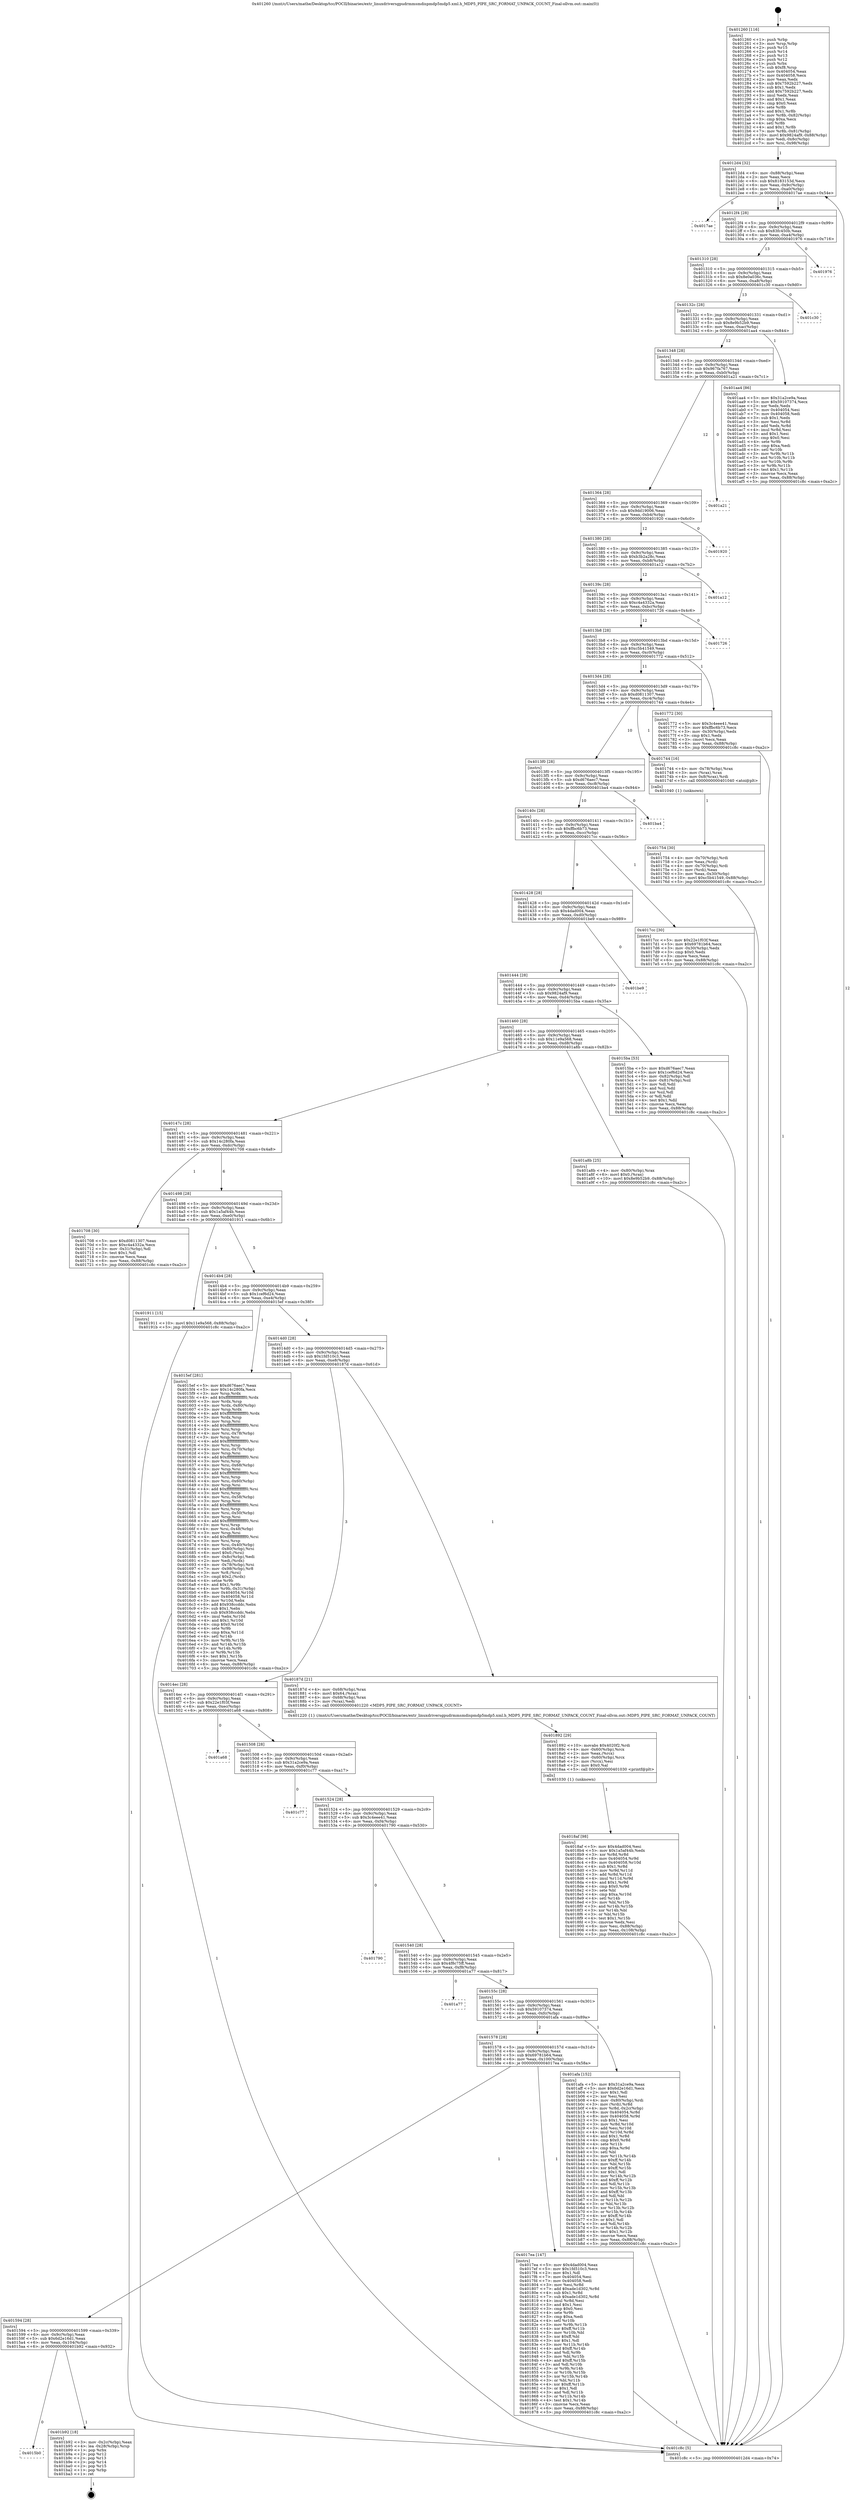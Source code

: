 digraph "0x401260" {
  label = "0x401260 (/mnt/c/Users/mathe/Desktop/tcc/POCII/binaries/extr_linuxdriversgpudrmmsmdispmdp5mdp5.xml.h_MDP5_PIPE_SRC_FORMAT_UNPACK_COUNT_Final-ollvm.out::main(0))"
  labelloc = "t"
  node[shape=record]

  Entry [label="",width=0.3,height=0.3,shape=circle,fillcolor=black,style=filled]
  "0x4012d4" [label="{
     0x4012d4 [32]\l
     | [instrs]\l
     &nbsp;&nbsp;0x4012d4 \<+6\>: mov -0x88(%rbp),%eax\l
     &nbsp;&nbsp;0x4012da \<+2\>: mov %eax,%ecx\l
     &nbsp;&nbsp;0x4012dc \<+6\>: sub $0x8183153d,%ecx\l
     &nbsp;&nbsp;0x4012e2 \<+6\>: mov %eax,-0x9c(%rbp)\l
     &nbsp;&nbsp;0x4012e8 \<+6\>: mov %ecx,-0xa0(%rbp)\l
     &nbsp;&nbsp;0x4012ee \<+6\>: je 00000000004017ae \<main+0x54e\>\l
  }"]
  "0x4017ae" [label="{
     0x4017ae\l
  }", style=dashed]
  "0x4012f4" [label="{
     0x4012f4 [28]\l
     | [instrs]\l
     &nbsp;&nbsp;0x4012f4 \<+5\>: jmp 00000000004012f9 \<main+0x99\>\l
     &nbsp;&nbsp;0x4012f9 \<+6\>: mov -0x9c(%rbp),%eax\l
     &nbsp;&nbsp;0x4012ff \<+5\>: sub $0x83fc450b,%eax\l
     &nbsp;&nbsp;0x401304 \<+6\>: mov %eax,-0xa4(%rbp)\l
     &nbsp;&nbsp;0x40130a \<+6\>: je 0000000000401976 \<main+0x716\>\l
  }"]
  Exit [label="",width=0.3,height=0.3,shape=circle,fillcolor=black,style=filled,peripheries=2]
  "0x401976" [label="{
     0x401976\l
  }", style=dashed]
  "0x401310" [label="{
     0x401310 [28]\l
     | [instrs]\l
     &nbsp;&nbsp;0x401310 \<+5\>: jmp 0000000000401315 \<main+0xb5\>\l
     &nbsp;&nbsp;0x401315 \<+6\>: mov -0x9c(%rbp),%eax\l
     &nbsp;&nbsp;0x40131b \<+5\>: sub $0x8e0a036c,%eax\l
     &nbsp;&nbsp;0x401320 \<+6\>: mov %eax,-0xa8(%rbp)\l
     &nbsp;&nbsp;0x401326 \<+6\>: je 0000000000401c30 \<main+0x9d0\>\l
  }"]
  "0x4015b0" [label="{
     0x4015b0\l
  }", style=dashed]
  "0x401c30" [label="{
     0x401c30\l
  }", style=dashed]
  "0x40132c" [label="{
     0x40132c [28]\l
     | [instrs]\l
     &nbsp;&nbsp;0x40132c \<+5\>: jmp 0000000000401331 \<main+0xd1\>\l
     &nbsp;&nbsp;0x401331 \<+6\>: mov -0x9c(%rbp),%eax\l
     &nbsp;&nbsp;0x401337 \<+5\>: sub $0x8e9b52b9,%eax\l
     &nbsp;&nbsp;0x40133c \<+6\>: mov %eax,-0xac(%rbp)\l
     &nbsp;&nbsp;0x401342 \<+6\>: je 0000000000401aa4 \<main+0x844\>\l
  }"]
  "0x401b92" [label="{
     0x401b92 [18]\l
     | [instrs]\l
     &nbsp;&nbsp;0x401b92 \<+3\>: mov -0x2c(%rbp),%eax\l
     &nbsp;&nbsp;0x401b95 \<+4\>: lea -0x28(%rbp),%rsp\l
     &nbsp;&nbsp;0x401b99 \<+1\>: pop %rbx\l
     &nbsp;&nbsp;0x401b9a \<+2\>: pop %r12\l
     &nbsp;&nbsp;0x401b9c \<+2\>: pop %r13\l
     &nbsp;&nbsp;0x401b9e \<+2\>: pop %r14\l
     &nbsp;&nbsp;0x401ba0 \<+2\>: pop %r15\l
     &nbsp;&nbsp;0x401ba2 \<+1\>: pop %rbp\l
     &nbsp;&nbsp;0x401ba3 \<+1\>: ret\l
  }"]
  "0x401aa4" [label="{
     0x401aa4 [86]\l
     | [instrs]\l
     &nbsp;&nbsp;0x401aa4 \<+5\>: mov $0x31a2ce9a,%eax\l
     &nbsp;&nbsp;0x401aa9 \<+5\>: mov $0x59107374,%ecx\l
     &nbsp;&nbsp;0x401aae \<+2\>: xor %edx,%edx\l
     &nbsp;&nbsp;0x401ab0 \<+7\>: mov 0x404054,%esi\l
     &nbsp;&nbsp;0x401ab7 \<+7\>: mov 0x404058,%edi\l
     &nbsp;&nbsp;0x401abe \<+3\>: sub $0x1,%edx\l
     &nbsp;&nbsp;0x401ac1 \<+3\>: mov %esi,%r8d\l
     &nbsp;&nbsp;0x401ac4 \<+3\>: add %edx,%r8d\l
     &nbsp;&nbsp;0x401ac7 \<+4\>: imul %r8d,%esi\l
     &nbsp;&nbsp;0x401acb \<+3\>: and $0x1,%esi\l
     &nbsp;&nbsp;0x401ace \<+3\>: cmp $0x0,%esi\l
     &nbsp;&nbsp;0x401ad1 \<+4\>: sete %r9b\l
     &nbsp;&nbsp;0x401ad5 \<+3\>: cmp $0xa,%edi\l
     &nbsp;&nbsp;0x401ad8 \<+4\>: setl %r10b\l
     &nbsp;&nbsp;0x401adc \<+3\>: mov %r9b,%r11b\l
     &nbsp;&nbsp;0x401adf \<+3\>: and %r10b,%r11b\l
     &nbsp;&nbsp;0x401ae2 \<+3\>: xor %r10b,%r9b\l
     &nbsp;&nbsp;0x401ae5 \<+3\>: or %r9b,%r11b\l
     &nbsp;&nbsp;0x401ae8 \<+4\>: test $0x1,%r11b\l
     &nbsp;&nbsp;0x401aec \<+3\>: cmovne %ecx,%eax\l
     &nbsp;&nbsp;0x401aef \<+6\>: mov %eax,-0x88(%rbp)\l
     &nbsp;&nbsp;0x401af5 \<+5\>: jmp 0000000000401c8c \<main+0xa2c\>\l
  }"]
  "0x401348" [label="{
     0x401348 [28]\l
     | [instrs]\l
     &nbsp;&nbsp;0x401348 \<+5\>: jmp 000000000040134d \<main+0xed\>\l
     &nbsp;&nbsp;0x40134d \<+6\>: mov -0x9c(%rbp),%eax\l
     &nbsp;&nbsp;0x401353 \<+5\>: sub $0x967fa767,%eax\l
     &nbsp;&nbsp;0x401358 \<+6\>: mov %eax,-0xb0(%rbp)\l
     &nbsp;&nbsp;0x40135e \<+6\>: je 0000000000401a21 \<main+0x7c1\>\l
  }"]
  "0x4018af" [label="{
     0x4018af [98]\l
     | [instrs]\l
     &nbsp;&nbsp;0x4018af \<+5\>: mov $0x4dad004,%esi\l
     &nbsp;&nbsp;0x4018b4 \<+5\>: mov $0x1a5af44b,%edx\l
     &nbsp;&nbsp;0x4018b9 \<+3\>: xor %r8d,%r8d\l
     &nbsp;&nbsp;0x4018bc \<+8\>: mov 0x404054,%r9d\l
     &nbsp;&nbsp;0x4018c4 \<+8\>: mov 0x404058,%r10d\l
     &nbsp;&nbsp;0x4018cc \<+4\>: sub $0x1,%r8d\l
     &nbsp;&nbsp;0x4018d0 \<+3\>: mov %r9d,%r11d\l
     &nbsp;&nbsp;0x4018d3 \<+3\>: add %r8d,%r11d\l
     &nbsp;&nbsp;0x4018d6 \<+4\>: imul %r11d,%r9d\l
     &nbsp;&nbsp;0x4018da \<+4\>: and $0x1,%r9d\l
     &nbsp;&nbsp;0x4018de \<+4\>: cmp $0x0,%r9d\l
     &nbsp;&nbsp;0x4018e2 \<+3\>: sete %bl\l
     &nbsp;&nbsp;0x4018e5 \<+4\>: cmp $0xa,%r10d\l
     &nbsp;&nbsp;0x4018e9 \<+4\>: setl %r14b\l
     &nbsp;&nbsp;0x4018ed \<+3\>: mov %bl,%r15b\l
     &nbsp;&nbsp;0x4018f0 \<+3\>: and %r14b,%r15b\l
     &nbsp;&nbsp;0x4018f3 \<+3\>: xor %r14b,%bl\l
     &nbsp;&nbsp;0x4018f6 \<+3\>: or %bl,%r15b\l
     &nbsp;&nbsp;0x4018f9 \<+4\>: test $0x1,%r15b\l
     &nbsp;&nbsp;0x4018fd \<+3\>: cmovne %edx,%esi\l
     &nbsp;&nbsp;0x401900 \<+6\>: mov %esi,-0x88(%rbp)\l
     &nbsp;&nbsp;0x401906 \<+6\>: mov %eax,-0x108(%rbp)\l
     &nbsp;&nbsp;0x40190c \<+5\>: jmp 0000000000401c8c \<main+0xa2c\>\l
  }"]
  "0x401a21" [label="{
     0x401a21\l
  }", style=dashed]
  "0x401364" [label="{
     0x401364 [28]\l
     | [instrs]\l
     &nbsp;&nbsp;0x401364 \<+5\>: jmp 0000000000401369 \<main+0x109\>\l
     &nbsp;&nbsp;0x401369 \<+6\>: mov -0x9c(%rbp),%eax\l
     &nbsp;&nbsp;0x40136f \<+5\>: sub $0x9dd19006,%eax\l
     &nbsp;&nbsp;0x401374 \<+6\>: mov %eax,-0xb4(%rbp)\l
     &nbsp;&nbsp;0x40137a \<+6\>: je 0000000000401920 \<main+0x6c0\>\l
  }"]
  "0x401892" [label="{
     0x401892 [29]\l
     | [instrs]\l
     &nbsp;&nbsp;0x401892 \<+10\>: movabs $0x4020f2,%rdi\l
     &nbsp;&nbsp;0x40189c \<+4\>: mov -0x60(%rbp),%rcx\l
     &nbsp;&nbsp;0x4018a0 \<+2\>: mov %eax,(%rcx)\l
     &nbsp;&nbsp;0x4018a2 \<+4\>: mov -0x60(%rbp),%rcx\l
     &nbsp;&nbsp;0x4018a6 \<+2\>: mov (%rcx),%esi\l
     &nbsp;&nbsp;0x4018a8 \<+2\>: mov $0x0,%al\l
     &nbsp;&nbsp;0x4018aa \<+5\>: call 0000000000401030 \<printf@plt\>\l
     | [calls]\l
     &nbsp;&nbsp;0x401030 \{1\} (unknown)\l
  }"]
  "0x401920" [label="{
     0x401920\l
  }", style=dashed]
  "0x401380" [label="{
     0x401380 [28]\l
     | [instrs]\l
     &nbsp;&nbsp;0x401380 \<+5\>: jmp 0000000000401385 \<main+0x125\>\l
     &nbsp;&nbsp;0x401385 \<+6\>: mov -0x9c(%rbp),%eax\l
     &nbsp;&nbsp;0x40138b \<+5\>: sub $0xb3b2a28c,%eax\l
     &nbsp;&nbsp;0x401390 \<+6\>: mov %eax,-0xb8(%rbp)\l
     &nbsp;&nbsp;0x401396 \<+6\>: je 0000000000401a12 \<main+0x7b2\>\l
  }"]
  "0x401594" [label="{
     0x401594 [28]\l
     | [instrs]\l
     &nbsp;&nbsp;0x401594 \<+5\>: jmp 0000000000401599 \<main+0x339\>\l
     &nbsp;&nbsp;0x401599 \<+6\>: mov -0x9c(%rbp),%eax\l
     &nbsp;&nbsp;0x40159f \<+5\>: sub $0x6d2e16d1,%eax\l
     &nbsp;&nbsp;0x4015a4 \<+6\>: mov %eax,-0x104(%rbp)\l
     &nbsp;&nbsp;0x4015aa \<+6\>: je 0000000000401b92 \<main+0x932\>\l
  }"]
  "0x401a12" [label="{
     0x401a12\l
  }", style=dashed]
  "0x40139c" [label="{
     0x40139c [28]\l
     | [instrs]\l
     &nbsp;&nbsp;0x40139c \<+5\>: jmp 00000000004013a1 \<main+0x141\>\l
     &nbsp;&nbsp;0x4013a1 \<+6\>: mov -0x9c(%rbp),%eax\l
     &nbsp;&nbsp;0x4013a7 \<+5\>: sub $0xc4a4332a,%eax\l
     &nbsp;&nbsp;0x4013ac \<+6\>: mov %eax,-0xbc(%rbp)\l
     &nbsp;&nbsp;0x4013b2 \<+6\>: je 0000000000401726 \<main+0x4c6\>\l
  }"]
  "0x4017ea" [label="{
     0x4017ea [147]\l
     | [instrs]\l
     &nbsp;&nbsp;0x4017ea \<+5\>: mov $0x4dad004,%eax\l
     &nbsp;&nbsp;0x4017ef \<+5\>: mov $0x1fd510c3,%ecx\l
     &nbsp;&nbsp;0x4017f4 \<+2\>: mov $0x1,%dl\l
     &nbsp;&nbsp;0x4017f6 \<+7\>: mov 0x404054,%esi\l
     &nbsp;&nbsp;0x4017fd \<+7\>: mov 0x404058,%edi\l
     &nbsp;&nbsp;0x401804 \<+3\>: mov %esi,%r8d\l
     &nbsp;&nbsp;0x401807 \<+7\>: add $0xade1d302,%r8d\l
     &nbsp;&nbsp;0x40180e \<+4\>: sub $0x1,%r8d\l
     &nbsp;&nbsp;0x401812 \<+7\>: sub $0xade1d302,%r8d\l
     &nbsp;&nbsp;0x401819 \<+4\>: imul %r8d,%esi\l
     &nbsp;&nbsp;0x40181d \<+3\>: and $0x1,%esi\l
     &nbsp;&nbsp;0x401820 \<+3\>: cmp $0x0,%esi\l
     &nbsp;&nbsp;0x401823 \<+4\>: sete %r9b\l
     &nbsp;&nbsp;0x401827 \<+3\>: cmp $0xa,%edi\l
     &nbsp;&nbsp;0x40182a \<+4\>: setl %r10b\l
     &nbsp;&nbsp;0x40182e \<+3\>: mov %r9b,%r11b\l
     &nbsp;&nbsp;0x401831 \<+4\>: xor $0xff,%r11b\l
     &nbsp;&nbsp;0x401835 \<+3\>: mov %r10b,%bl\l
     &nbsp;&nbsp;0x401838 \<+3\>: xor $0xff,%bl\l
     &nbsp;&nbsp;0x40183b \<+3\>: xor $0x1,%dl\l
     &nbsp;&nbsp;0x40183e \<+3\>: mov %r11b,%r14b\l
     &nbsp;&nbsp;0x401841 \<+4\>: and $0xff,%r14b\l
     &nbsp;&nbsp;0x401845 \<+3\>: and %dl,%r9b\l
     &nbsp;&nbsp;0x401848 \<+3\>: mov %bl,%r15b\l
     &nbsp;&nbsp;0x40184b \<+4\>: and $0xff,%r15b\l
     &nbsp;&nbsp;0x40184f \<+3\>: and %dl,%r10b\l
     &nbsp;&nbsp;0x401852 \<+3\>: or %r9b,%r14b\l
     &nbsp;&nbsp;0x401855 \<+3\>: or %r10b,%r15b\l
     &nbsp;&nbsp;0x401858 \<+3\>: xor %r15b,%r14b\l
     &nbsp;&nbsp;0x40185b \<+3\>: or %bl,%r11b\l
     &nbsp;&nbsp;0x40185e \<+4\>: xor $0xff,%r11b\l
     &nbsp;&nbsp;0x401862 \<+3\>: or $0x1,%dl\l
     &nbsp;&nbsp;0x401865 \<+3\>: and %dl,%r11b\l
     &nbsp;&nbsp;0x401868 \<+3\>: or %r11b,%r14b\l
     &nbsp;&nbsp;0x40186b \<+4\>: test $0x1,%r14b\l
     &nbsp;&nbsp;0x40186f \<+3\>: cmovne %ecx,%eax\l
     &nbsp;&nbsp;0x401872 \<+6\>: mov %eax,-0x88(%rbp)\l
     &nbsp;&nbsp;0x401878 \<+5\>: jmp 0000000000401c8c \<main+0xa2c\>\l
  }"]
  "0x401726" [label="{
     0x401726\l
  }", style=dashed]
  "0x4013b8" [label="{
     0x4013b8 [28]\l
     | [instrs]\l
     &nbsp;&nbsp;0x4013b8 \<+5\>: jmp 00000000004013bd \<main+0x15d\>\l
     &nbsp;&nbsp;0x4013bd \<+6\>: mov -0x9c(%rbp),%eax\l
     &nbsp;&nbsp;0x4013c3 \<+5\>: sub $0xc5b41549,%eax\l
     &nbsp;&nbsp;0x4013c8 \<+6\>: mov %eax,-0xc0(%rbp)\l
     &nbsp;&nbsp;0x4013ce \<+6\>: je 0000000000401772 \<main+0x512\>\l
  }"]
  "0x401578" [label="{
     0x401578 [28]\l
     | [instrs]\l
     &nbsp;&nbsp;0x401578 \<+5\>: jmp 000000000040157d \<main+0x31d\>\l
     &nbsp;&nbsp;0x40157d \<+6\>: mov -0x9c(%rbp),%eax\l
     &nbsp;&nbsp;0x401583 \<+5\>: sub $0x69781b64,%eax\l
     &nbsp;&nbsp;0x401588 \<+6\>: mov %eax,-0x100(%rbp)\l
     &nbsp;&nbsp;0x40158e \<+6\>: je 00000000004017ea \<main+0x58a\>\l
  }"]
  "0x401772" [label="{
     0x401772 [30]\l
     | [instrs]\l
     &nbsp;&nbsp;0x401772 \<+5\>: mov $0x3c4eee41,%eax\l
     &nbsp;&nbsp;0x401777 \<+5\>: mov $0xffbc6b73,%ecx\l
     &nbsp;&nbsp;0x40177c \<+3\>: mov -0x30(%rbp),%edx\l
     &nbsp;&nbsp;0x40177f \<+3\>: cmp $0x1,%edx\l
     &nbsp;&nbsp;0x401782 \<+3\>: cmovl %ecx,%eax\l
     &nbsp;&nbsp;0x401785 \<+6\>: mov %eax,-0x88(%rbp)\l
     &nbsp;&nbsp;0x40178b \<+5\>: jmp 0000000000401c8c \<main+0xa2c\>\l
  }"]
  "0x4013d4" [label="{
     0x4013d4 [28]\l
     | [instrs]\l
     &nbsp;&nbsp;0x4013d4 \<+5\>: jmp 00000000004013d9 \<main+0x179\>\l
     &nbsp;&nbsp;0x4013d9 \<+6\>: mov -0x9c(%rbp),%eax\l
     &nbsp;&nbsp;0x4013df \<+5\>: sub $0xd0811307,%eax\l
     &nbsp;&nbsp;0x4013e4 \<+6\>: mov %eax,-0xc4(%rbp)\l
     &nbsp;&nbsp;0x4013ea \<+6\>: je 0000000000401744 \<main+0x4e4\>\l
  }"]
  "0x401afa" [label="{
     0x401afa [152]\l
     | [instrs]\l
     &nbsp;&nbsp;0x401afa \<+5\>: mov $0x31a2ce9a,%eax\l
     &nbsp;&nbsp;0x401aff \<+5\>: mov $0x6d2e16d1,%ecx\l
     &nbsp;&nbsp;0x401b04 \<+2\>: mov $0x1,%dl\l
     &nbsp;&nbsp;0x401b06 \<+2\>: xor %esi,%esi\l
     &nbsp;&nbsp;0x401b08 \<+4\>: mov -0x80(%rbp),%rdi\l
     &nbsp;&nbsp;0x401b0c \<+3\>: mov (%rdi),%r8d\l
     &nbsp;&nbsp;0x401b0f \<+4\>: mov %r8d,-0x2c(%rbp)\l
     &nbsp;&nbsp;0x401b13 \<+8\>: mov 0x404054,%r8d\l
     &nbsp;&nbsp;0x401b1b \<+8\>: mov 0x404058,%r9d\l
     &nbsp;&nbsp;0x401b23 \<+3\>: sub $0x1,%esi\l
     &nbsp;&nbsp;0x401b26 \<+3\>: mov %r8d,%r10d\l
     &nbsp;&nbsp;0x401b29 \<+3\>: add %esi,%r10d\l
     &nbsp;&nbsp;0x401b2c \<+4\>: imul %r10d,%r8d\l
     &nbsp;&nbsp;0x401b30 \<+4\>: and $0x1,%r8d\l
     &nbsp;&nbsp;0x401b34 \<+4\>: cmp $0x0,%r8d\l
     &nbsp;&nbsp;0x401b38 \<+4\>: sete %r11b\l
     &nbsp;&nbsp;0x401b3c \<+4\>: cmp $0xa,%r9d\l
     &nbsp;&nbsp;0x401b40 \<+3\>: setl %bl\l
     &nbsp;&nbsp;0x401b43 \<+3\>: mov %r11b,%r14b\l
     &nbsp;&nbsp;0x401b46 \<+4\>: xor $0xff,%r14b\l
     &nbsp;&nbsp;0x401b4a \<+3\>: mov %bl,%r15b\l
     &nbsp;&nbsp;0x401b4d \<+4\>: xor $0xff,%r15b\l
     &nbsp;&nbsp;0x401b51 \<+3\>: xor $0x1,%dl\l
     &nbsp;&nbsp;0x401b54 \<+3\>: mov %r14b,%r12b\l
     &nbsp;&nbsp;0x401b57 \<+4\>: and $0xff,%r12b\l
     &nbsp;&nbsp;0x401b5b \<+3\>: and %dl,%r11b\l
     &nbsp;&nbsp;0x401b5e \<+3\>: mov %r15b,%r13b\l
     &nbsp;&nbsp;0x401b61 \<+4\>: and $0xff,%r13b\l
     &nbsp;&nbsp;0x401b65 \<+2\>: and %dl,%bl\l
     &nbsp;&nbsp;0x401b67 \<+3\>: or %r11b,%r12b\l
     &nbsp;&nbsp;0x401b6a \<+3\>: or %bl,%r13b\l
     &nbsp;&nbsp;0x401b6d \<+3\>: xor %r13b,%r12b\l
     &nbsp;&nbsp;0x401b70 \<+3\>: or %r15b,%r14b\l
     &nbsp;&nbsp;0x401b73 \<+4\>: xor $0xff,%r14b\l
     &nbsp;&nbsp;0x401b77 \<+3\>: or $0x1,%dl\l
     &nbsp;&nbsp;0x401b7a \<+3\>: and %dl,%r14b\l
     &nbsp;&nbsp;0x401b7d \<+3\>: or %r14b,%r12b\l
     &nbsp;&nbsp;0x401b80 \<+4\>: test $0x1,%r12b\l
     &nbsp;&nbsp;0x401b84 \<+3\>: cmovne %ecx,%eax\l
     &nbsp;&nbsp;0x401b87 \<+6\>: mov %eax,-0x88(%rbp)\l
     &nbsp;&nbsp;0x401b8d \<+5\>: jmp 0000000000401c8c \<main+0xa2c\>\l
  }"]
  "0x401744" [label="{
     0x401744 [16]\l
     | [instrs]\l
     &nbsp;&nbsp;0x401744 \<+4\>: mov -0x78(%rbp),%rax\l
     &nbsp;&nbsp;0x401748 \<+3\>: mov (%rax),%rax\l
     &nbsp;&nbsp;0x40174b \<+4\>: mov 0x8(%rax),%rdi\l
     &nbsp;&nbsp;0x40174f \<+5\>: call 0000000000401040 \<atoi@plt\>\l
     | [calls]\l
     &nbsp;&nbsp;0x401040 \{1\} (unknown)\l
  }"]
  "0x4013f0" [label="{
     0x4013f0 [28]\l
     | [instrs]\l
     &nbsp;&nbsp;0x4013f0 \<+5\>: jmp 00000000004013f5 \<main+0x195\>\l
     &nbsp;&nbsp;0x4013f5 \<+6\>: mov -0x9c(%rbp),%eax\l
     &nbsp;&nbsp;0x4013fb \<+5\>: sub $0xd676aec7,%eax\l
     &nbsp;&nbsp;0x401400 \<+6\>: mov %eax,-0xc8(%rbp)\l
     &nbsp;&nbsp;0x401406 \<+6\>: je 0000000000401ba4 \<main+0x944\>\l
  }"]
  "0x40155c" [label="{
     0x40155c [28]\l
     | [instrs]\l
     &nbsp;&nbsp;0x40155c \<+5\>: jmp 0000000000401561 \<main+0x301\>\l
     &nbsp;&nbsp;0x401561 \<+6\>: mov -0x9c(%rbp),%eax\l
     &nbsp;&nbsp;0x401567 \<+5\>: sub $0x59107374,%eax\l
     &nbsp;&nbsp;0x40156c \<+6\>: mov %eax,-0xfc(%rbp)\l
     &nbsp;&nbsp;0x401572 \<+6\>: je 0000000000401afa \<main+0x89a\>\l
  }"]
  "0x401ba4" [label="{
     0x401ba4\l
  }", style=dashed]
  "0x40140c" [label="{
     0x40140c [28]\l
     | [instrs]\l
     &nbsp;&nbsp;0x40140c \<+5\>: jmp 0000000000401411 \<main+0x1b1\>\l
     &nbsp;&nbsp;0x401411 \<+6\>: mov -0x9c(%rbp),%eax\l
     &nbsp;&nbsp;0x401417 \<+5\>: sub $0xffbc6b73,%eax\l
     &nbsp;&nbsp;0x40141c \<+6\>: mov %eax,-0xcc(%rbp)\l
     &nbsp;&nbsp;0x401422 \<+6\>: je 00000000004017cc \<main+0x56c\>\l
  }"]
  "0x401a77" [label="{
     0x401a77\l
  }", style=dashed]
  "0x4017cc" [label="{
     0x4017cc [30]\l
     | [instrs]\l
     &nbsp;&nbsp;0x4017cc \<+5\>: mov $0x22e1f03f,%eax\l
     &nbsp;&nbsp;0x4017d1 \<+5\>: mov $0x69781b64,%ecx\l
     &nbsp;&nbsp;0x4017d6 \<+3\>: mov -0x30(%rbp),%edx\l
     &nbsp;&nbsp;0x4017d9 \<+3\>: cmp $0x0,%edx\l
     &nbsp;&nbsp;0x4017dc \<+3\>: cmove %ecx,%eax\l
     &nbsp;&nbsp;0x4017df \<+6\>: mov %eax,-0x88(%rbp)\l
     &nbsp;&nbsp;0x4017e5 \<+5\>: jmp 0000000000401c8c \<main+0xa2c\>\l
  }"]
  "0x401428" [label="{
     0x401428 [28]\l
     | [instrs]\l
     &nbsp;&nbsp;0x401428 \<+5\>: jmp 000000000040142d \<main+0x1cd\>\l
     &nbsp;&nbsp;0x40142d \<+6\>: mov -0x9c(%rbp),%eax\l
     &nbsp;&nbsp;0x401433 \<+5\>: sub $0x4dad004,%eax\l
     &nbsp;&nbsp;0x401438 \<+6\>: mov %eax,-0xd0(%rbp)\l
     &nbsp;&nbsp;0x40143e \<+6\>: je 0000000000401be9 \<main+0x989\>\l
  }"]
  "0x401540" [label="{
     0x401540 [28]\l
     | [instrs]\l
     &nbsp;&nbsp;0x401540 \<+5\>: jmp 0000000000401545 \<main+0x2e5\>\l
     &nbsp;&nbsp;0x401545 \<+6\>: mov -0x9c(%rbp),%eax\l
     &nbsp;&nbsp;0x40154b \<+5\>: sub $0x4f8c75ff,%eax\l
     &nbsp;&nbsp;0x401550 \<+6\>: mov %eax,-0xf8(%rbp)\l
     &nbsp;&nbsp;0x401556 \<+6\>: je 0000000000401a77 \<main+0x817\>\l
  }"]
  "0x401be9" [label="{
     0x401be9\l
  }", style=dashed]
  "0x401444" [label="{
     0x401444 [28]\l
     | [instrs]\l
     &nbsp;&nbsp;0x401444 \<+5\>: jmp 0000000000401449 \<main+0x1e9\>\l
     &nbsp;&nbsp;0x401449 \<+6\>: mov -0x9c(%rbp),%eax\l
     &nbsp;&nbsp;0x40144f \<+5\>: sub $0x9824af9,%eax\l
     &nbsp;&nbsp;0x401454 \<+6\>: mov %eax,-0xd4(%rbp)\l
     &nbsp;&nbsp;0x40145a \<+6\>: je 00000000004015ba \<main+0x35a\>\l
  }"]
  "0x401790" [label="{
     0x401790\l
  }", style=dashed]
  "0x4015ba" [label="{
     0x4015ba [53]\l
     | [instrs]\l
     &nbsp;&nbsp;0x4015ba \<+5\>: mov $0xd676aec7,%eax\l
     &nbsp;&nbsp;0x4015bf \<+5\>: mov $0x1cef6d24,%ecx\l
     &nbsp;&nbsp;0x4015c4 \<+6\>: mov -0x82(%rbp),%dl\l
     &nbsp;&nbsp;0x4015ca \<+7\>: mov -0x81(%rbp),%sil\l
     &nbsp;&nbsp;0x4015d1 \<+3\>: mov %dl,%dil\l
     &nbsp;&nbsp;0x4015d4 \<+3\>: and %sil,%dil\l
     &nbsp;&nbsp;0x4015d7 \<+3\>: xor %sil,%dl\l
     &nbsp;&nbsp;0x4015da \<+3\>: or %dl,%dil\l
     &nbsp;&nbsp;0x4015dd \<+4\>: test $0x1,%dil\l
     &nbsp;&nbsp;0x4015e1 \<+3\>: cmovne %ecx,%eax\l
     &nbsp;&nbsp;0x4015e4 \<+6\>: mov %eax,-0x88(%rbp)\l
     &nbsp;&nbsp;0x4015ea \<+5\>: jmp 0000000000401c8c \<main+0xa2c\>\l
  }"]
  "0x401460" [label="{
     0x401460 [28]\l
     | [instrs]\l
     &nbsp;&nbsp;0x401460 \<+5\>: jmp 0000000000401465 \<main+0x205\>\l
     &nbsp;&nbsp;0x401465 \<+6\>: mov -0x9c(%rbp),%eax\l
     &nbsp;&nbsp;0x40146b \<+5\>: sub $0x11e9a568,%eax\l
     &nbsp;&nbsp;0x401470 \<+6\>: mov %eax,-0xd8(%rbp)\l
     &nbsp;&nbsp;0x401476 \<+6\>: je 0000000000401a8b \<main+0x82b\>\l
  }"]
  "0x401c8c" [label="{
     0x401c8c [5]\l
     | [instrs]\l
     &nbsp;&nbsp;0x401c8c \<+5\>: jmp 00000000004012d4 \<main+0x74\>\l
  }"]
  "0x401260" [label="{
     0x401260 [116]\l
     | [instrs]\l
     &nbsp;&nbsp;0x401260 \<+1\>: push %rbp\l
     &nbsp;&nbsp;0x401261 \<+3\>: mov %rsp,%rbp\l
     &nbsp;&nbsp;0x401264 \<+2\>: push %r15\l
     &nbsp;&nbsp;0x401266 \<+2\>: push %r14\l
     &nbsp;&nbsp;0x401268 \<+2\>: push %r13\l
     &nbsp;&nbsp;0x40126a \<+2\>: push %r12\l
     &nbsp;&nbsp;0x40126c \<+1\>: push %rbx\l
     &nbsp;&nbsp;0x40126d \<+7\>: sub $0xf8,%rsp\l
     &nbsp;&nbsp;0x401274 \<+7\>: mov 0x404054,%eax\l
     &nbsp;&nbsp;0x40127b \<+7\>: mov 0x404058,%ecx\l
     &nbsp;&nbsp;0x401282 \<+2\>: mov %eax,%edx\l
     &nbsp;&nbsp;0x401284 \<+6\>: sub $0x7592b227,%edx\l
     &nbsp;&nbsp;0x40128a \<+3\>: sub $0x1,%edx\l
     &nbsp;&nbsp;0x40128d \<+6\>: add $0x7592b227,%edx\l
     &nbsp;&nbsp;0x401293 \<+3\>: imul %edx,%eax\l
     &nbsp;&nbsp;0x401296 \<+3\>: and $0x1,%eax\l
     &nbsp;&nbsp;0x401299 \<+3\>: cmp $0x0,%eax\l
     &nbsp;&nbsp;0x40129c \<+4\>: sete %r8b\l
     &nbsp;&nbsp;0x4012a0 \<+4\>: and $0x1,%r8b\l
     &nbsp;&nbsp;0x4012a4 \<+7\>: mov %r8b,-0x82(%rbp)\l
     &nbsp;&nbsp;0x4012ab \<+3\>: cmp $0xa,%ecx\l
     &nbsp;&nbsp;0x4012ae \<+4\>: setl %r8b\l
     &nbsp;&nbsp;0x4012b2 \<+4\>: and $0x1,%r8b\l
     &nbsp;&nbsp;0x4012b6 \<+7\>: mov %r8b,-0x81(%rbp)\l
     &nbsp;&nbsp;0x4012bd \<+10\>: movl $0x9824af9,-0x88(%rbp)\l
     &nbsp;&nbsp;0x4012c7 \<+6\>: mov %edi,-0x8c(%rbp)\l
     &nbsp;&nbsp;0x4012cd \<+7\>: mov %rsi,-0x98(%rbp)\l
  }"]
  "0x401524" [label="{
     0x401524 [28]\l
     | [instrs]\l
     &nbsp;&nbsp;0x401524 \<+5\>: jmp 0000000000401529 \<main+0x2c9\>\l
     &nbsp;&nbsp;0x401529 \<+6\>: mov -0x9c(%rbp),%eax\l
     &nbsp;&nbsp;0x40152f \<+5\>: sub $0x3c4eee41,%eax\l
     &nbsp;&nbsp;0x401534 \<+6\>: mov %eax,-0xf4(%rbp)\l
     &nbsp;&nbsp;0x40153a \<+6\>: je 0000000000401790 \<main+0x530\>\l
  }"]
  "0x401a8b" [label="{
     0x401a8b [25]\l
     | [instrs]\l
     &nbsp;&nbsp;0x401a8b \<+4\>: mov -0x80(%rbp),%rax\l
     &nbsp;&nbsp;0x401a8f \<+6\>: movl $0x0,(%rax)\l
     &nbsp;&nbsp;0x401a95 \<+10\>: movl $0x8e9b52b9,-0x88(%rbp)\l
     &nbsp;&nbsp;0x401a9f \<+5\>: jmp 0000000000401c8c \<main+0xa2c\>\l
  }"]
  "0x40147c" [label="{
     0x40147c [28]\l
     | [instrs]\l
     &nbsp;&nbsp;0x40147c \<+5\>: jmp 0000000000401481 \<main+0x221\>\l
     &nbsp;&nbsp;0x401481 \<+6\>: mov -0x9c(%rbp),%eax\l
     &nbsp;&nbsp;0x401487 \<+5\>: sub $0x14c280fa,%eax\l
     &nbsp;&nbsp;0x40148c \<+6\>: mov %eax,-0xdc(%rbp)\l
     &nbsp;&nbsp;0x401492 \<+6\>: je 0000000000401708 \<main+0x4a8\>\l
  }"]
  "0x401c77" [label="{
     0x401c77\l
  }", style=dashed]
  "0x401708" [label="{
     0x401708 [30]\l
     | [instrs]\l
     &nbsp;&nbsp;0x401708 \<+5\>: mov $0xd0811307,%eax\l
     &nbsp;&nbsp;0x40170d \<+5\>: mov $0xc4a4332a,%ecx\l
     &nbsp;&nbsp;0x401712 \<+3\>: mov -0x31(%rbp),%dl\l
     &nbsp;&nbsp;0x401715 \<+3\>: test $0x1,%dl\l
     &nbsp;&nbsp;0x401718 \<+3\>: cmovne %ecx,%eax\l
     &nbsp;&nbsp;0x40171b \<+6\>: mov %eax,-0x88(%rbp)\l
     &nbsp;&nbsp;0x401721 \<+5\>: jmp 0000000000401c8c \<main+0xa2c\>\l
  }"]
  "0x401498" [label="{
     0x401498 [28]\l
     | [instrs]\l
     &nbsp;&nbsp;0x401498 \<+5\>: jmp 000000000040149d \<main+0x23d\>\l
     &nbsp;&nbsp;0x40149d \<+6\>: mov -0x9c(%rbp),%eax\l
     &nbsp;&nbsp;0x4014a3 \<+5\>: sub $0x1a5af44b,%eax\l
     &nbsp;&nbsp;0x4014a8 \<+6\>: mov %eax,-0xe0(%rbp)\l
     &nbsp;&nbsp;0x4014ae \<+6\>: je 0000000000401911 \<main+0x6b1\>\l
  }"]
  "0x401508" [label="{
     0x401508 [28]\l
     | [instrs]\l
     &nbsp;&nbsp;0x401508 \<+5\>: jmp 000000000040150d \<main+0x2ad\>\l
     &nbsp;&nbsp;0x40150d \<+6\>: mov -0x9c(%rbp),%eax\l
     &nbsp;&nbsp;0x401513 \<+5\>: sub $0x31a2ce9a,%eax\l
     &nbsp;&nbsp;0x401518 \<+6\>: mov %eax,-0xf0(%rbp)\l
     &nbsp;&nbsp;0x40151e \<+6\>: je 0000000000401c77 \<main+0xa17\>\l
  }"]
  "0x401911" [label="{
     0x401911 [15]\l
     | [instrs]\l
     &nbsp;&nbsp;0x401911 \<+10\>: movl $0x11e9a568,-0x88(%rbp)\l
     &nbsp;&nbsp;0x40191b \<+5\>: jmp 0000000000401c8c \<main+0xa2c\>\l
  }"]
  "0x4014b4" [label="{
     0x4014b4 [28]\l
     | [instrs]\l
     &nbsp;&nbsp;0x4014b4 \<+5\>: jmp 00000000004014b9 \<main+0x259\>\l
     &nbsp;&nbsp;0x4014b9 \<+6\>: mov -0x9c(%rbp),%eax\l
     &nbsp;&nbsp;0x4014bf \<+5\>: sub $0x1cef6d24,%eax\l
     &nbsp;&nbsp;0x4014c4 \<+6\>: mov %eax,-0xe4(%rbp)\l
     &nbsp;&nbsp;0x4014ca \<+6\>: je 00000000004015ef \<main+0x38f\>\l
  }"]
  "0x401a68" [label="{
     0x401a68\l
  }", style=dashed]
  "0x4015ef" [label="{
     0x4015ef [281]\l
     | [instrs]\l
     &nbsp;&nbsp;0x4015ef \<+5\>: mov $0xd676aec7,%eax\l
     &nbsp;&nbsp;0x4015f4 \<+5\>: mov $0x14c280fa,%ecx\l
     &nbsp;&nbsp;0x4015f9 \<+3\>: mov %rsp,%rdx\l
     &nbsp;&nbsp;0x4015fc \<+4\>: add $0xfffffffffffffff0,%rdx\l
     &nbsp;&nbsp;0x401600 \<+3\>: mov %rdx,%rsp\l
     &nbsp;&nbsp;0x401603 \<+4\>: mov %rdx,-0x80(%rbp)\l
     &nbsp;&nbsp;0x401607 \<+3\>: mov %rsp,%rdx\l
     &nbsp;&nbsp;0x40160a \<+4\>: add $0xfffffffffffffff0,%rdx\l
     &nbsp;&nbsp;0x40160e \<+3\>: mov %rdx,%rsp\l
     &nbsp;&nbsp;0x401611 \<+3\>: mov %rsp,%rsi\l
     &nbsp;&nbsp;0x401614 \<+4\>: add $0xfffffffffffffff0,%rsi\l
     &nbsp;&nbsp;0x401618 \<+3\>: mov %rsi,%rsp\l
     &nbsp;&nbsp;0x40161b \<+4\>: mov %rsi,-0x78(%rbp)\l
     &nbsp;&nbsp;0x40161f \<+3\>: mov %rsp,%rsi\l
     &nbsp;&nbsp;0x401622 \<+4\>: add $0xfffffffffffffff0,%rsi\l
     &nbsp;&nbsp;0x401626 \<+3\>: mov %rsi,%rsp\l
     &nbsp;&nbsp;0x401629 \<+4\>: mov %rsi,-0x70(%rbp)\l
     &nbsp;&nbsp;0x40162d \<+3\>: mov %rsp,%rsi\l
     &nbsp;&nbsp;0x401630 \<+4\>: add $0xfffffffffffffff0,%rsi\l
     &nbsp;&nbsp;0x401634 \<+3\>: mov %rsi,%rsp\l
     &nbsp;&nbsp;0x401637 \<+4\>: mov %rsi,-0x68(%rbp)\l
     &nbsp;&nbsp;0x40163b \<+3\>: mov %rsp,%rsi\l
     &nbsp;&nbsp;0x40163e \<+4\>: add $0xfffffffffffffff0,%rsi\l
     &nbsp;&nbsp;0x401642 \<+3\>: mov %rsi,%rsp\l
     &nbsp;&nbsp;0x401645 \<+4\>: mov %rsi,-0x60(%rbp)\l
     &nbsp;&nbsp;0x401649 \<+3\>: mov %rsp,%rsi\l
     &nbsp;&nbsp;0x40164c \<+4\>: add $0xfffffffffffffff0,%rsi\l
     &nbsp;&nbsp;0x401650 \<+3\>: mov %rsi,%rsp\l
     &nbsp;&nbsp;0x401653 \<+4\>: mov %rsi,-0x58(%rbp)\l
     &nbsp;&nbsp;0x401657 \<+3\>: mov %rsp,%rsi\l
     &nbsp;&nbsp;0x40165a \<+4\>: add $0xfffffffffffffff0,%rsi\l
     &nbsp;&nbsp;0x40165e \<+3\>: mov %rsi,%rsp\l
     &nbsp;&nbsp;0x401661 \<+4\>: mov %rsi,-0x50(%rbp)\l
     &nbsp;&nbsp;0x401665 \<+3\>: mov %rsp,%rsi\l
     &nbsp;&nbsp;0x401668 \<+4\>: add $0xfffffffffffffff0,%rsi\l
     &nbsp;&nbsp;0x40166c \<+3\>: mov %rsi,%rsp\l
     &nbsp;&nbsp;0x40166f \<+4\>: mov %rsi,-0x48(%rbp)\l
     &nbsp;&nbsp;0x401673 \<+3\>: mov %rsp,%rsi\l
     &nbsp;&nbsp;0x401676 \<+4\>: add $0xfffffffffffffff0,%rsi\l
     &nbsp;&nbsp;0x40167a \<+3\>: mov %rsi,%rsp\l
     &nbsp;&nbsp;0x40167d \<+4\>: mov %rsi,-0x40(%rbp)\l
     &nbsp;&nbsp;0x401681 \<+4\>: mov -0x80(%rbp),%rsi\l
     &nbsp;&nbsp;0x401685 \<+6\>: movl $0x0,(%rsi)\l
     &nbsp;&nbsp;0x40168b \<+6\>: mov -0x8c(%rbp),%edi\l
     &nbsp;&nbsp;0x401691 \<+2\>: mov %edi,(%rdx)\l
     &nbsp;&nbsp;0x401693 \<+4\>: mov -0x78(%rbp),%rsi\l
     &nbsp;&nbsp;0x401697 \<+7\>: mov -0x98(%rbp),%r8\l
     &nbsp;&nbsp;0x40169e \<+3\>: mov %r8,(%rsi)\l
     &nbsp;&nbsp;0x4016a1 \<+3\>: cmpl $0x2,(%rdx)\l
     &nbsp;&nbsp;0x4016a4 \<+4\>: setne %r9b\l
     &nbsp;&nbsp;0x4016a8 \<+4\>: and $0x1,%r9b\l
     &nbsp;&nbsp;0x4016ac \<+4\>: mov %r9b,-0x31(%rbp)\l
     &nbsp;&nbsp;0x4016b0 \<+8\>: mov 0x404054,%r10d\l
     &nbsp;&nbsp;0x4016b8 \<+8\>: mov 0x404058,%r11d\l
     &nbsp;&nbsp;0x4016c0 \<+3\>: mov %r10d,%ebx\l
     &nbsp;&nbsp;0x4016c3 \<+6\>: add $0x938ccddc,%ebx\l
     &nbsp;&nbsp;0x4016c9 \<+3\>: sub $0x1,%ebx\l
     &nbsp;&nbsp;0x4016cc \<+6\>: sub $0x938ccddc,%ebx\l
     &nbsp;&nbsp;0x4016d2 \<+4\>: imul %ebx,%r10d\l
     &nbsp;&nbsp;0x4016d6 \<+4\>: and $0x1,%r10d\l
     &nbsp;&nbsp;0x4016da \<+4\>: cmp $0x0,%r10d\l
     &nbsp;&nbsp;0x4016de \<+4\>: sete %r9b\l
     &nbsp;&nbsp;0x4016e2 \<+4\>: cmp $0xa,%r11d\l
     &nbsp;&nbsp;0x4016e6 \<+4\>: setl %r14b\l
     &nbsp;&nbsp;0x4016ea \<+3\>: mov %r9b,%r15b\l
     &nbsp;&nbsp;0x4016ed \<+3\>: and %r14b,%r15b\l
     &nbsp;&nbsp;0x4016f0 \<+3\>: xor %r14b,%r9b\l
     &nbsp;&nbsp;0x4016f3 \<+3\>: or %r9b,%r15b\l
     &nbsp;&nbsp;0x4016f6 \<+4\>: test $0x1,%r15b\l
     &nbsp;&nbsp;0x4016fa \<+3\>: cmovne %ecx,%eax\l
     &nbsp;&nbsp;0x4016fd \<+6\>: mov %eax,-0x88(%rbp)\l
     &nbsp;&nbsp;0x401703 \<+5\>: jmp 0000000000401c8c \<main+0xa2c\>\l
  }"]
  "0x4014d0" [label="{
     0x4014d0 [28]\l
     | [instrs]\l
     &nbsp;&nbsp;0x4014d0 \<+5\>: jmp 00000000004014d5 \<main+0x275\>\l
     &nbsp;&nbsp;0x4014d5 \<+6\>: mov -0x9c(%rbp),%eax\l
     &nbsp;&nbsp;0x4014db \<+5\>: sub $0x1fd510c3,%eax\l
     &nbsp;&nbsp;0x4014e0 \<+6\>: mov %eax,-0xe8(%rbp)\l
     &nbsp;&nbsp;0x4014e6 \<+6\>: je 000000000040187d \<main+0x61d\>\l
  }"]
  "0x4014ec" [label="{
     0x4014ec [28]\l
     | [instrs]\l
     &nbsp;&nbsp;0x4014ec \<+5\>: jmp 00000000004014f1 \<main+0x291\>\l
     &nbsp;&nbsp;0x4014f1 \<+6\>: mov -0x9c(%rbp),%eax\l
     &nbsp;&nbsp;0x4014f7 \<+5\>: sub $0x22e1f03f,%eax\l
     &nbsp;&nbsp;0x4014fc \<+6\>: mov %eax,-0xec(%rbp)\l
     &nbsp;&nbsp;0x401502 \<+6\>: je 0000000000401a68 \<main+0x808\>\l
  }"]
  "0x401754" [label="{
     0x401754 [30]\l
     | [instrs]\l
     &nbsp;&nbsp;0x401754 \<+4\>: mov -0x70(%rbp),%rdi\l
     &nbsp;&nbsp;0x401758 \<+2\>: mov %eax,(%rdi)\l
     &nbsp;&nbsp;0x40175a \<+4\>: mov -0x70(%rbp),%rdi\l
     &nbsp;&nbsp;0x40175e \<+2\>: mov (%rdi),%eax\l
     &nbsp;&nbsp;0x401760 \<+3\>: mov %eax,-0x30(%rbp)\l
     &nbsp;&nbsp;0x401763 \<+10\>: movl $0xc5b41549,-0x88(%rbp)\l
     &nbsp;&nbsp;0x40176d \<+5\>: jmp 0000000000401c8c \<main+0xa2c\>\l
  }"]
  "0x40187d" [label="{
     0x40187d [21]\l
     | [instrs]\l
     &nbsp;&nbsp;0x40187d \<+4\>: mov -0x68(%rbp),%rax\l
     &nbsp;&nbsp;0x401881 \<+6\>: movl $0x64,(%rax)\l
     &nbsp;&nbsp;0x401887 \<+4\>: mov -0x68(%rbp),%rax\l
     &nbsp;&nbsp;0x40188b \<+2\>: mov (%rax),%edi\l
     &nbsp;&nbsp;0x40188d \<+5\>: call 0000000000401220 \<MDP5_PIPE_SRC_FORMAT_UNPACK_COUNT\>\l
     | [calls]\l
     &nbsp;&nbsp;0x401220 \{1\} (/mnt/c/Users/mathe/Desktop/tcc/POCII/binaries/extr_linuxdriversgpudrmmsmdispmdp5mdp5.xml.h_MDP5_PIPE_SRC_FORMAT_UNPACK_COUNT_Final-ollvm.out::MDP5_PIPE_SRC_FORMAT_UNPACK_COUNT)\l
  }"]
  Entry -> "0x401260" [label=" 1"]
  "0x4012d4" -> "0x4017ae" [label=" 0"]
  "0x4012d4" -> "0x4012f4" [label=" 13"]
  "0x401b92" -> Exit [label=" 1"]
  "0x4012f4" -> "0x401976" [label=" 0"]
  "0x4012f4" -> "0x401310" [label=" 13"]
  "0x401594" -> "0x4015b0" [label=" 0"]
  "0x401310" -> "0x401c30" [label=" 0"]
  "0x401310" -> "0x40132c" [label=" 13"]
  "0x401594" -> "0x401b92" [label=" 1"]
  "0x40132c" -> "0x401aa4" [label=" 1"]
  "0x40132c" -> "0x401348" [label=" 12"]
  "0x401afa" -> "0x401c8c" [label=" 1"]
  "0x401348" -> "0x401a21" [label=" 0"]
  "0x401348" -> "0x401364" [label=" 12"]
  "0x401aa4" -> "0x401c8c" [label=" 1"]
  "0x401364" -> "0x401920" [label=" 0"]
  "0x401364" -> "0x401380" [label=" 12"]
  "0x401a8b" -> "0x401c8c" [label=" 1"]
  "0x401380" -> "0x401a12" [label=" 0"]
  "0x401380" -> "0x40139c" [label=" 12"]
  "0x401911" -> "0x401c8c" [label=" 1"]
  "0x40139c" -> "0x401726" [label=" 0"]
  "0x40139c" -> "0x4013b8" [label=" 12"]
  "0x4018af" -> "0x401c8c" [label=" 1"]
  "0x4013b8" -> "0x401772" [label=" 1"]
  "0x4013b8" -> "0x4013d4" [label=" 11"]
  "0x40187d" -> "0x401892" [label=" 1"]
  "0x4013d4" -> "0x401744" [label=" 1"]
  "0x4013d4" -> "0x4013f0" [label=" 10"]
  "0x4017ea" -> "0x401c8c" [label=" 1"]
  "0x4013f0" -> "0x401ba4" [label=" 0"]
  "0x4013f0" -> "0x40140c" [label=" 10"]
  "0x401578" -> "0x4017ea" [label=" 1"]
  "0x40140c" -> "0x4017cc" [label=" 1"]
  "0x40140c" -> "0x401428" [label=" 9"]
  "0x401892" -> "0x4018af" [label=" 1"]
  "0x401428" -> "0x401be9" [label=" 0"]
  "0x401428" -> "0x401444" [label=" 9"]
  "0x40155c" -> "0x401afa" [label=" 1"]
  "0x401444" -> "0x4015ba" [label=" 1"]
  "0x401444" -> "0x401460" [label=" 8"]
  "0x4015ba" -> "0x401c8c" [label=" 1"]
  "0x401260" -> "0x4012d4" [label=" 1"]
  "0x401c8c" -> "0x4012d4" [label=" 12"]
  "0x401578" -> "0x401594" [label=" 1"]
  "0x401460" -> "0x401a8b" [label=" 1"]
  "0x401460" -> "0x40147c" [label=" 7"]
  "0x401540" -> "0x401a77" [label=" 0"]
  "0x40147c" -> "0x401708" [label=" 1"]
  "0x40147c" -> "0x401498" [label=" 6"]
  "0x40155c" -> "0x401578" [label=" 2"]
  "0x401498" -> "0x401911" [label=" 1"]
  "0x401498" -> "0x4014b4" [label=" 5"]
  "0x401524" -> "0x401790" [label=" 0"]
  "0x4014b4" -> "0x4015ef" [label=" 1"]
  "0x4014b4" -> "0x4014d0" [label=" 4"]
  "0x401540" -> "0x40155c" [label=" 3"]
  "0x4015ef" -> "0x401c8c" [label=" 1"]
  "0x401708" -> "0x401c8c" [label=" 1"]
  "0x401744" -> "0x401754" [label=" 1"]
  "0x401754" -> "0x401c8c" [label=" 1"]
  "0x401772" -> "0x401c8c" [label=" 1"]
  "0x4017cc" -> "0x401c8c" [label=" 1"]
  "0x401508" -> "0x401c77" [label=" 0"]
  "0x4014d0" -> "0x40187d" [label=" 1"]
  "0x4014d0" -> "0x4014ec" [label=" 3"]
  "0x401508" -> "0x401524" [label=" 3"]
  "0x4014ec" -> "0x401a68" [label=" 0"]
  "0x4014ec" -> "0x401508" [label=" 3"]
  "0x401524" -> "0x401540" [label=" 3"]
}
